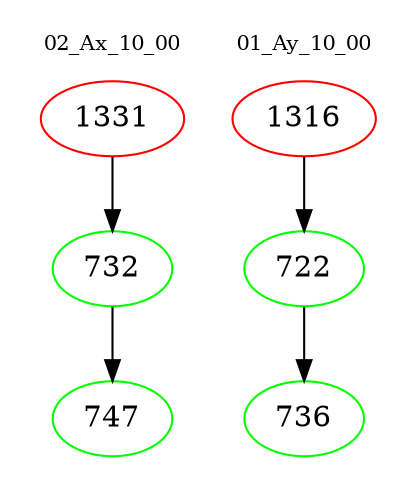 digraph{
subgraph cluster_0 {
color = white
label = "02_Ax_10_00";
fontsize=10;
T0_1331 [label="1331", color="red"]
T0_1331 -> T0_732 [color="black"]
T0_732 [label="732", color="green"]
T0_732 -> T0_747 [color="black"]
T0_747 [label="747", color="green"]
}
subgraph cluster_1 {
color = white
label = "01_Ay_10_00";
fontsize=10;
T1_1316 [label="1316", color="red"]
T1_1316 -> T1_722 [color="black"]
T1_722 [label="722", color="green"]
T1_722 -> T1_736 [color="black"]
T1_736 [label="736", color="green"]
}
}
